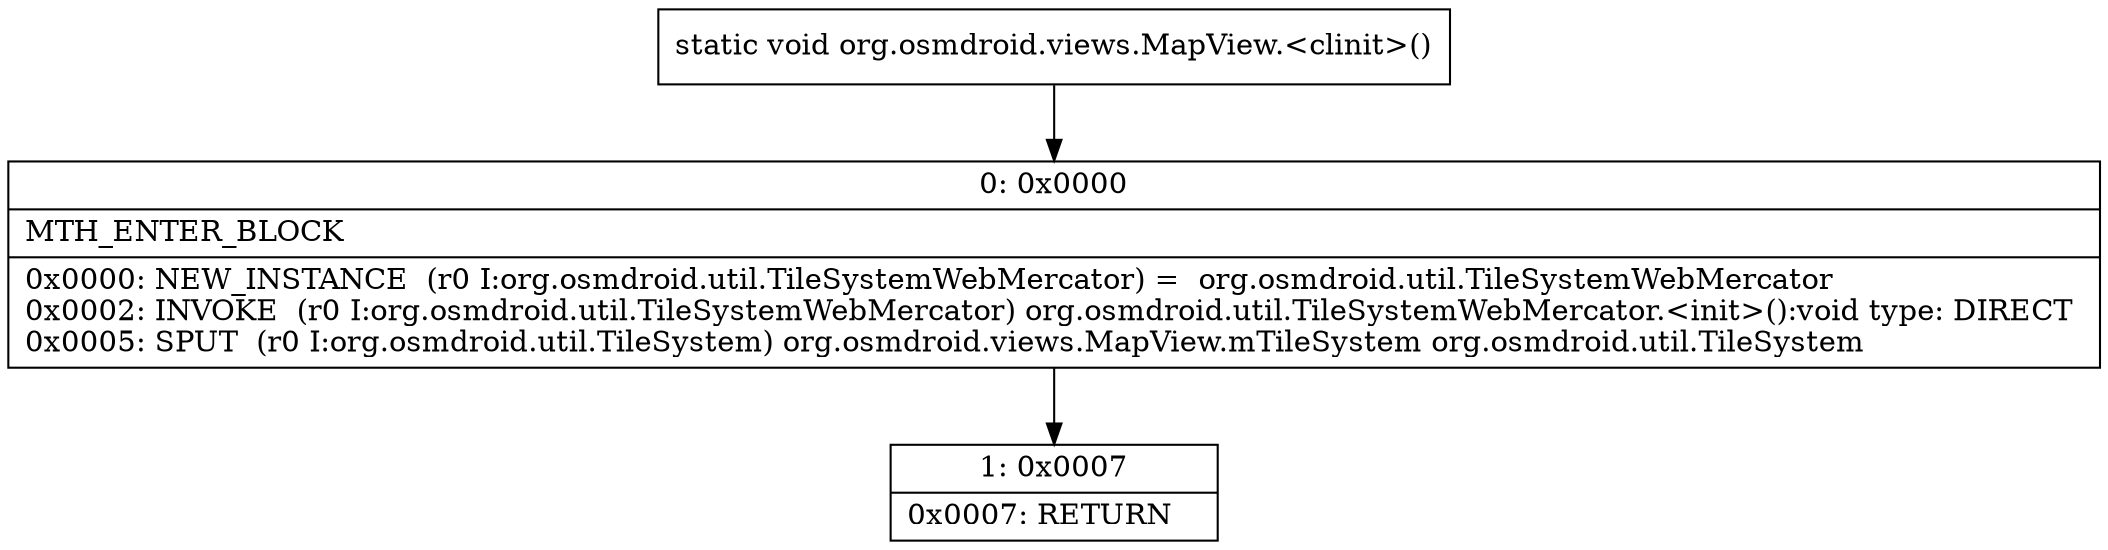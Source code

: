 digraph "CFG fororg.osmdroid.views.MapView.\<clinit\>()V" {
Node_0 [shape=record,label="{0\:\ 0x0000|MTH_ENTER_BLOCK\l|0x0000: NEW_INSTANCE  (r0 I:org.osmdroid.util.TileSystemWebMercator) =  org.osmdroid.util.TileSystemWebMercator \l0x0002: INVOKE  (r0 I:org.osmdroid.util.TileSystemWebMercator) org.osmdroid.util.TileSystemWebMercator.\<init\>():void type: DIRECT \l0x0005: SPUT  (r0 I:org.osmdroid.util.TileSystem) org.osmdroid.views.MapView.mTileSystem org.osmdroid.util.TileSystem \l}"];
Node_1 [shape=record,label="{1\:\ 0x0007|0x0007: RETURN   \l}"];
MethodNode[shape=record,label="{static void org.osmdroid.views.MapView.\<clinit\>() }"];
MethodNode -> Node_0;
Node_0 -> Node_1;
}

